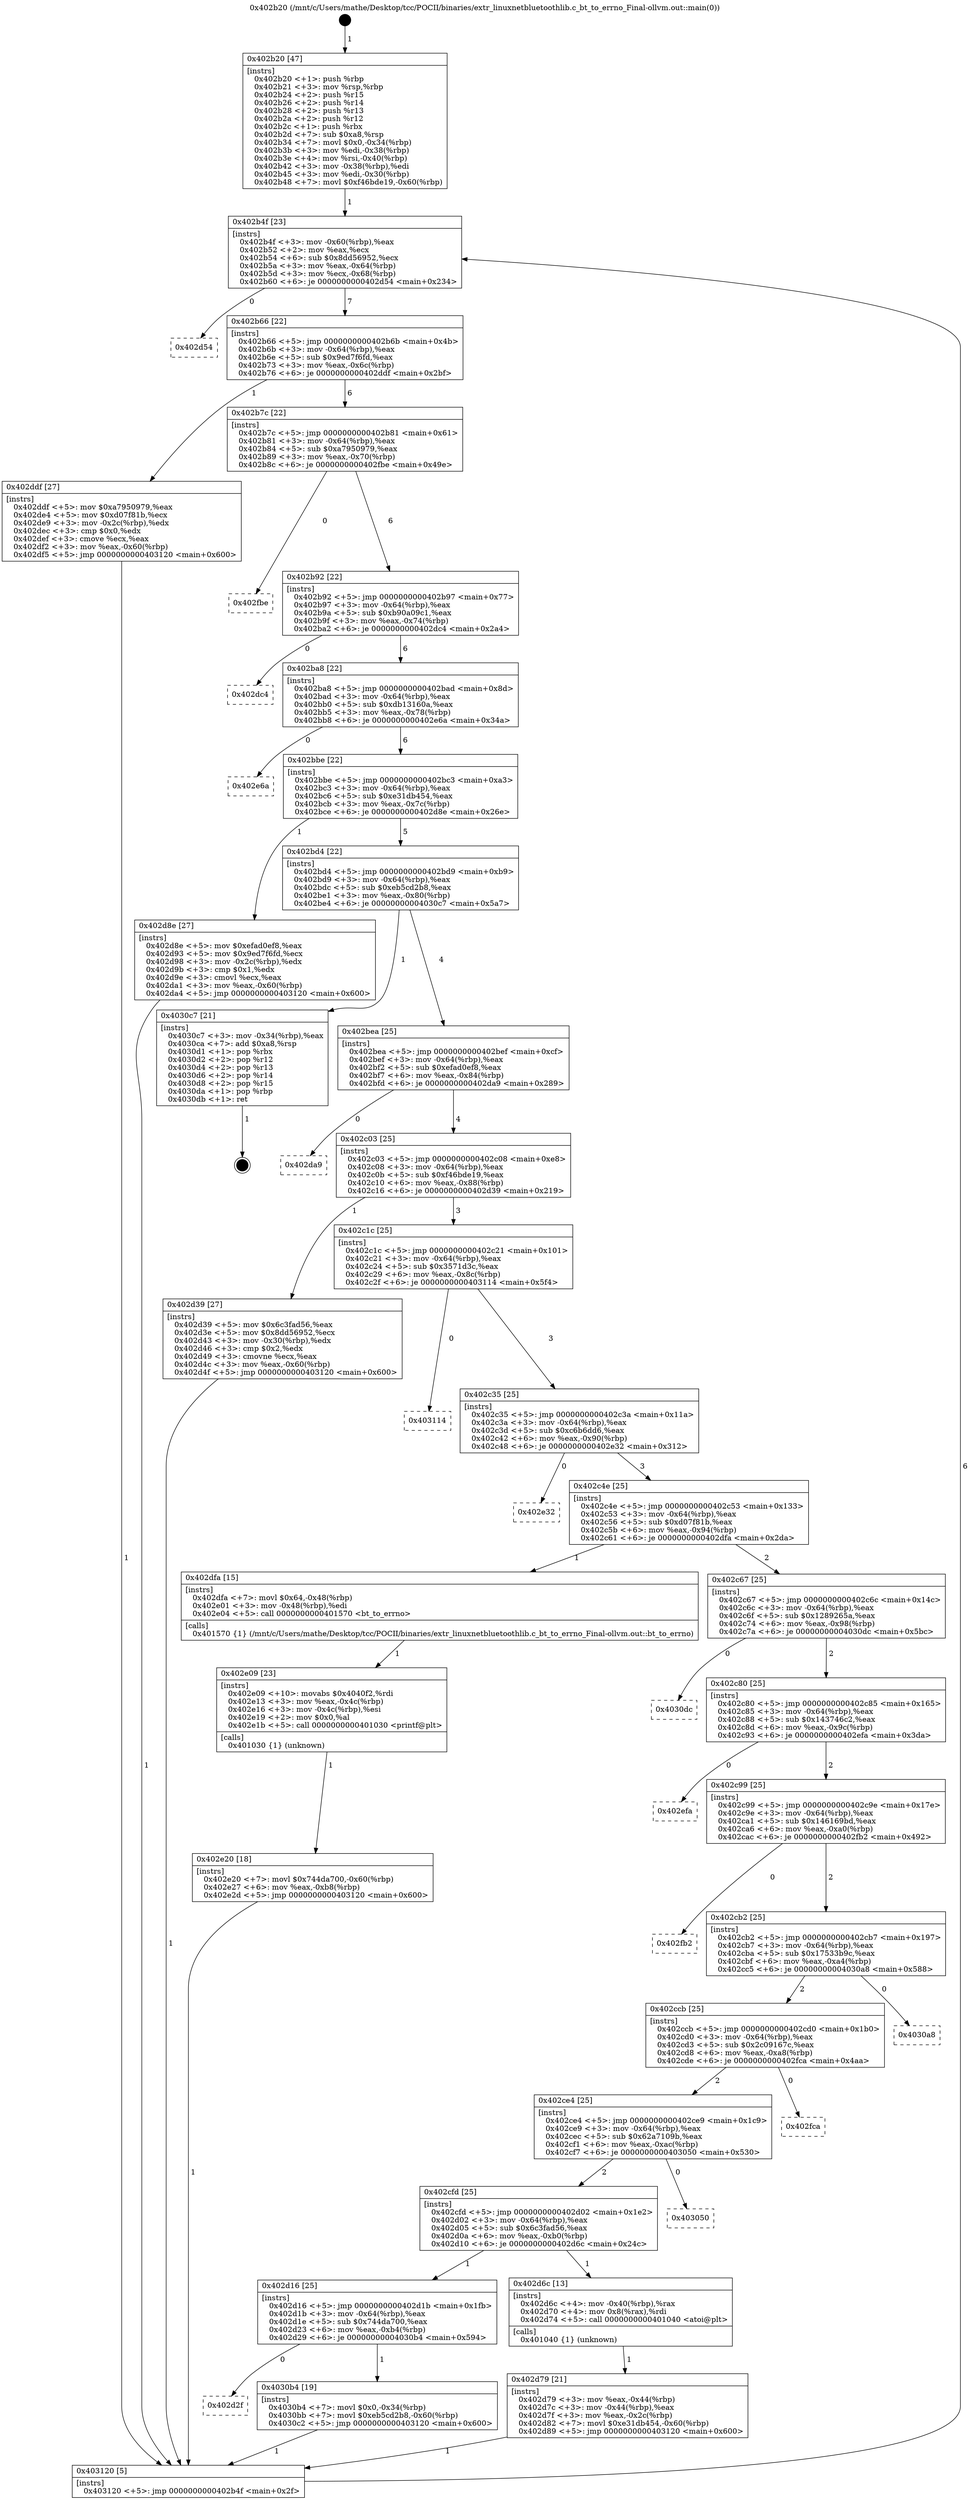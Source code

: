 digraph "0x402b20" {
  label = "0x402b20 (/mnt/c/Users/mathe/Desktop/tcc/POCII/binaries/extr_linuxnetbluetoothlib.c_bt_to_errno_Final-ollvm.out::main(0))"
  labelloc = "t"
  node[shape=record]

  Entry [label="",width=0.3,height=0.3,shape=circle,fillcolor=black,style=filled]
  "0x402b4f" [label="{
     0x402b4f [23]\l
     | [instrs]\l
     &nbsp;&nbsp;0x402b4f \<+3\>: mov -0x60(%rbp),%eax\l
     &nbsp;&nbsp;0x402b52 \<+2\>: mov %eax,%ecx\l
     &nbsp;&nbsp;0x402b54 \<+6\>: sub $0x8dd56952,%ecx\l
     &nbsp;&nbsp;0x402b5a \<+3\>: mov %eax,-0x64(%rbp)\l
     &nbsp;&nbsp;0x402b5d \<+3\>: mov %ecx,-0x68(%rbp)\l
     &nbsp;&nbsp;0x402b60 \<+6\>: je 0000000000402d54 \<main+0x234\>\l
  }"]
  "0x402d54" [label="{
     0x402d54\l
  }", style=dashed]
  "0x402b66" [label="{
     0x402b66 [22]\l
     | [instrs]\l
     &nbsp;&nbsp;0x402b66 \<+5\>: jmp 0000000000402b6b \<main+0x4b\>\l
     &nbsp;&nbsp;0x402b6b \<+3\>: mov -0x64(%rbp),%eax\l
     &nbsp;&nbsp;0x402b6e \<+5\>: sub $0x9ed7f6fd,%eax\l
     &nbsp;&nbsp;0x402b73 \<+3\>: mov %eax,-0x6c(%rbp)\l
     &nbsp;&nbsp;0x402b76 \<+6\>: je 0000000000402ddf \<main+0x2bf\>\l
  }"]
  Exit [label="",width=0.3,height=0.3,shape=circle,fillcolor=black,style=filled,peripheries=2]
  "0x402ddf" [label="{
     0x402ddf [27]\l
     | [instrs]\l
     &nbsp;&nbsp;0x402ddf \<+5\>: mov $0xa7950979,%eax\l
     &nbsp;&nbsp;0x402de4 \<+5\>: mov $0xd07f81b,%ecx\l
     &nbsp;&nbsp;0x402de9 \<+3\>: mov -0x2c(%rbp),%edx\l
     &nbsp;&nbsp;0x402dec \<+3\>: cmp $0x0,%edx\l
     &nbsp;&nbsp;0x402def \<+3\>: cmove %ecx,%eax\l
     &nbsp;&nbsp;0x402df2 \<+3\>: mov %eax,-0x60(%rbp)\l
     &nbsp;&nbsp;0x402df5 \<+5\>: jmp 0000000000403120 \<main+0x600\>\l
  }"]
  "0x402b7c" [label="{
     0x402b7c [22]\l
     | [instrs]\l
     &nbsp;&nbsp;0x402b7c \<+5\>: jmp 0000000000402b81 \<main+0x61\>\l
     &nbsp;&nbsp;0x402b81 \<+3\>: mov -0x64(%rbp),%eax\l
     &nbsp;&nbsp;0x402b84 \<+5\>: sub $0xa7950979,%eax\l
     &nbsp;&nbsp;0x402b89 \<+3\>: mov %eax,-0x70(%rbp)\l
     &nbsp;&nbsp;0x402b8c \<+6\>: je 0000000000402fbe \<main+0x49e\>\l
  }"]
  "0x402d2f" [label="{
     0x402d2f\l
  }", style=dashed]
  "0x402fbe" [label="{
     0x402fbe\l
  }", style=dashed]
  "0x402b92" [label="{
     0x402b92 [22]\l
     | [instrs]\l
     &nbsp;&nbsp;0x402b92 \<+5\>: jmp 0000000000402b97 \<main+0x77\>\l
     &nbsp;&nbsp;0x402b97 \<+3\>: mov -0x64(%rbp),%eax\l
     &nbsp;&nbsp;0x402b9a \<+5\>: sub $0xb90a09c1,%eax\l
     &nbsp;&nbsp;0x402b9f \<+3\>: mov %eax,-0x74(%rbp)\l
     &nbsp;&nbsp;0x402ba2 \<+6\>: je 0000000000402dc4 \<main+0x2a4\>\l
  }"]
  "0x4030b4" [label="{
     0x4030b4 [19]\l
     | [instrs]\l
     &nbsp;&nbsp;0x4030b4 \<+7\>: movl $0x0,-0x34(%rbp)\l
     &nbsp;&nbsp;0x4030bb \<+7\>: movl $0xeb5cd2b8,-0x60(%rbp)\l
     &nbsp;&nbsp;0x4030c2 \<+5\>: jmp 0000000000403120 \<main+0x600\>\l
  }"]
  "0x402dc4" [label="{
     0x402dc4\l
  }", style=dashed]
  "0x402ba8" [label="{
     0x402ba8 [22]\l
     | [instrs]\l
     &nbsp;&nbsp;0x402ba8 \<+5\>: jmp 0000000000402bad \<main+0x8d\>\l
     &nbsp;&nbsp;0x402bad \<+3\>: mov -0x64(%rbp),%eax\l
     &nbsp;&nbsp;0x402bb0 \<+5\>: sub $0xdb13160a,%eax\l
     &nbsp;&nbsp;0x402bb5 \<+3\>: mov %eax,-0x78(%rbp)\l
     &nbsp;&nbsp;0x402bb8 \<+6\>: je 0000000000402e6a \<main+0x34a\>\l
  }"]
  "0x402e20" [label="{
     0x402e20 [18]\l
     | [instrs]\l
     &nbsp;&nbsp;0x402e20 \<+7\>: movl $0x744da700,-0x60(%rbp)\l
     &nbsp;&nbsp;0x402e27 \<+6\>: mov %eax,-0xb8(%rbp)\l
     &nbsp;&nbsp;0x402e2d \<+5\>: jmp 0000000000403120 \<main+0x600\>\l
  }"]
  "0x402e6a" [label="{
     0x402e6a\l
  }", style=dashed]
  "0x402bbe" [label="{
     0x402bbe [22]\l
     | [instrs]\l
     &nbsp;&nbsp;0x402bbe \<+5\>: jmp 0000000000402bc3 \<main+0xa3\>\l
     &nbsp;&nbsp;0x402bc3 \<+3\>: mov -0x64(%rbp),%eax\l
     &nbsp;&nbsp;0x402bc6 \<+5\>: sub $0xe31db454,%eax\l
     &nbsp;&nbsp;0x402bcb \<+3\>: mov %eax,-0x7c(%rbp)\l
     &nbsp;&nbsp;0x402bce \<+6\>: je 0000000000402d8e \<main+0x26e\>\l
  }"]
  "0x402e09" [label="{
     0x402e09 [23]\l
     | [instrs]\l
     &nbsp;&nbsp;0x402e09 \<+10\>: movabs $0x4040f2,%rdi\l
     &nbsp;&nbsp;0x402e13 \<+3\>: mov %eax,-0x4c(%rbp)\l
     &nbsp;&nbsp;0x402e16 \<+3\>: mov -0x4c(%rbp),%esi\l
     &nbsp;&nbsp;0x402e19 \<+2\>: mov $0x0,%al\l
     &nbsp;&nbsp;0x402e1b \<+5\>: call 0000000000401030 \<printf@plt\>\l
     | [calls]\l
     &nbsp;&nbsp;0x401030 \{1\} (unknown)\l
  }"]
  "0x402d8e" [label="{
     0x402d8e [27]\l
     | [instrs]\l
     &nbsp;&nbsp;0x402d8e \<+5\>: mov $0xefad0ef8,%eax\l
     &nbsp;&nbsp;0x402d93 \<+5\>: mov $0x9ed7f6fd,%ecx\l
     &nbsp;&nbsp;0x402d98 \<+3\>: mov -0x2c(%rbp),%edx\l
     &nbsp;&nbsp;0x402d9b \<+3\>: cmp $0x1,%edx\l
     &nbsp;&nbsp;0x402d9e \<+3\>: cmovl %ecx,%eax\l
     &nbsp;&nbsp;0x402da1 \<+3\>: mov %eax,-0x60(%rbp)\l
     &nbsp;&nbsp;0x402da4 \<+5\>: jmp 0000000000403120 \<main+0x600\>\l
  }"]
  "0x402bd4" [label="{
     0x402bd4 [22]\l
     | [instrs]\l
     &nbsp;&nbsp;0x402bd4 \<+5\>: jmp 0000000000402bd9 \<main+0xb9\>\l
     &nbsp;&nbsp;0x402bd9 \<+3\>: mov -0x64(%rbp),%eax\l
     &nbsp;&nbsp;0x402bdc \<+5\>: sub $0xeb5cd2b8,%eax\l
     &nbsp;&nbsp;0x402be1 \<+3\>: mov %eax,-0x80(%rbp)\l
     &nbsp;&nbsp;0x402be4 \<+6\>: je 00000000004030c7 \<main+0x5a7\>\l
  }"]
  "0x402d79" [label="{
     0x402d79 [21]\l
     | [instrs]\l
     &nbsp;&nbsp;0x402d79 \<+3\>: mov %eax,-0x44(%rbp)\l
     &nbsp;&nbsp;0x402d7c \<+3\>: mov -0x44(%rbp),%eax\l
     &nbsp;&nbsp;0x402d7f \<+3\>: mov %eax,-0x2c(%rbp)\l
     &nbsp;&nbsp;0x402d82 \<+7\>: movl $0xe31db454,-0x60(%rbp)\l
     &nbsp;&nbsp;0x402d89 \<+5\>: jmp 0000000000403120 \<main+0x600\>\l
  }"]
  "0x4030c7" [label="{
     0x4030c7 [21]\l
     | [instrs]\l
     &nbsp;&nbsp;0x4030c7 \<+3\>: mov -0x34(%rbp),%eax\l
     &nbsp;&nbsp;0x4030ca \<+7\>: add $0xa8,%rsp\l
     &nbsp;&nbsp;0x4030d1 \<+1\>: pop %rbx\l
     &nbsp;&nbsp;0x4030d2 \<+2\>: pop %r12\l
     &nbsp;&nbsp;0x4030d4 \<+2\>: pop %r13\l
     &nbsp;&nbsp;0x4030d6 \<+2\>: pop %r14\l
     &nbsp;&nbsp;0x4030d8 \<+2\>: pop %r15\l
     &nbsp;&nbsp;0x4030da \<+1\>: pop %rbp\l
     &nbsp;&nbsp;0x4030db \<+1\>: ret\l
  }"]
  "0x402bea" [label="{
     0x402bea [25]\l
     | [instrs]\l
     &nbsp;&nbsp;0x402bea \<+5\>: jmp 0000000000402bef \<main+0xcf\>\l
     &nbsp;&nbsp;0x402bef \<+3\>: mov -0x64(%rbp),%eax\l
     &nbsp;&nbsp;0x402bf2 \<+5\>: sub $0xefad0ef8,%eax\l
     &nbsp;&nbsp;0x402bf7 \<+6\>: mov %eax,-0x84(%rbp)\l
     &nbsp;&nbsp;0x402bfd \<+6\>: je 0000000000402da9 \<main+0x289\>\l
  }"]
  "0x402d16" [label="{
     0x402d16 [25]\l
     | [instrs]\l
     &nbsp;&nbsp;0x402d16 \<+5\>: jmp 0000000000402d1b \<main+0x1fb\>\l
     &nbsp;&nbsp;0x402d1b \<+3\>: mov -0x64(%rbp),%eax\l
     &nbsp;&nbsp;0x402d1e \<+5\>: sub $0x744da700,%eax\l
     &nbsp;&nbsp;0x402d23 \<+6\>: mov %eax,-0xb4(%rbp)\l
     &nbsp;&nbsp;0x402d29 \<+6\>: je 00000000004030b4 \<main+0x594\>\l
  }"]
  "0x402da9" [label="{
     0x402da9\l
  }", style=dashed]
  "0x402c03" [label="{
     0x402c03 [25]\l
     | [instrs]\l
     &nbsp;&nbsp;0x402c03 \<+5\>: jmp 0000000000402c08 \<main+0xe8\>\l
     &nbsp;&nbsp;0x402c08 \<+3\>: mov -0x64(%rbp),%eax\l
     &nbsp;&nbsp;0x402c0b \<+5\>: sub $0xf46bde19,%eax\l
     &nbsp;&nbsp;0x402c10 \<+6\>: mov %eax,-0x88(%rbp)\l
     &nbsp;&nbsp;0x402c16 \<+6\>: je 0000000000402d39 \<main+0x219\>\l
  }"]
  "0x402d6c" [label="{
     0x402d6c [13]\l
     | [instrs]\l
     &nbsp;&nbsp;0x402d6c \<+4\>: mov -0x40(%rbp),%rax\l
     &nbsp;&nbsp;0x402d70 \<+4\>: mov 0x8(%rax),%rdi\l
     &nbsp;&nbsp;0x402d74 \<+5\>: call 0000000000401040 \<atoi@plt\>\l
     | [calls]\l
     &nbsp;&nbsp;0x401040 \{1\} (unknown)\l
  }"]
  "0x402d39" [label="{
     0x402d39 [27]\l
     | [instrs]\l
     &nbsp;&nbsp;0x402d39 \<+5\>: mov $0x6c3fad56,%eax\l
     &nbsp;&nbsp;0x402d3e \<+5\>: mov $0x8dd56952,%ecx\l
     &nbsp;&nbsp;0x402d43 \<+3\>: mov -0x30(%rbp),%edx\l
     &nbsp;&nbsp;0x402d46 \<+3\>: cmp $0x2,%edx\l
     &nbsp;&nbsp;0x402d49 \<+3\>: cmovne %ecx,%eax\l
     &nbsp;&nbsp;0x402d4c \<+3\>: mov %eax,-0x60(%rbp)\l
     &nbsp;&nbsp;0x402d4f \<+5\>: jmp 0000000000403120 \<main+0x600\>\l
  }"]
  "0x402c1c" [label="{
     0x402c1c [25]\l
     | [instrs]\l
     &nbsp;&nbsp;0x402c1c \<+5\>: jmp 0000000000402c21 \<main+0x101\>\l
     &nbsp;&nbsp;0x402c21 \<+3\>: mov -0x64(%rbp),%eax\l
     &nbsp;&nbsp;0x402c24 \<+5\>: sub $0x3571d3c,%eax\l
     &nbsp;&nbsp;0x402c29 \<+6\>: mov %eax,-0x8c(%rbp)\l
     &nbsp;&nbsp;0x402c2f \<+6\>: je 0000000000403114 \<main+0x5f4\>\l
  }"]
  "0x403120" [label="{
     0x403120 [5]\l
     | [instrs]\l
     &nbsp;&nbsp;0x403120 \<+5\>: jmp 0000000000402b4f \<main+0x2f\>\l
  }"]
  "0x402b20" [label="{
     0x402b20 [47]\l
     | [instrs]\l
     &nbsp;&nbsp;0x402b20 \<+1\>: push %rbp\l
     &nbsp;&nbsp;0x402b21 \<+3\>: mov %rsp,%rbp\l
     &nbsp;&nbsp;0x402b24 \<+2\>: push %r15\l
     &nbsp;&nbsp;0x402b26 \<+2\>: push %r14\l
     &nbsp;&nbsp;0x402b28 \<+2\>: push %r13\l
     &nbsp;&nbsp;0x402b2a \<+2\>: push %r12\l
     &nbsp;&nbsp;0x402b2c \<+1\>: push %rbx\l
     &nbsp;&nbsp;0x402b2d \<+7\>: sub $0xa8,%rsp\l
     &nbsp;&nbsp;0x402b34 \<+7\>: movl $0x0,-0x34(%rbp)\l
     &nbsp;&nbsp;0x402b3b \<+3\>: mov %edi,-0x38(%rbp)\l
     &nbsp;&nbsp;0x402b3e \<+4\>: mov %rsi,-0x40(%rbp)\l
     &nbsp;&nbsp;0x402b42 \<+3\>: mov -0x38(%rbp),%edi\l
     &nbsp;&nbsp;0x402b45 \<+3\>: mov %edi,-0x30(%rbp)\l
     &nbsp;&nbsp;0x402b48 \<+7\>: movl $0xf46bde19,-0x60(%rbp)\l
  }"]
  "0x402cfd" [label="{
     0x402cfd [25]\l
     | [instrs]\l
     &nbsp;&nbsp;0x402cfd \<+5\>: jmp 0000000000402d02 \<main+0x1e2\>\l
     &nbsp;&nbsp;0x402d02 \<+3\>: mov -0x64(%rbp),%eax\l
     &nbsp;&nbsp;0x402d05 \<+5\>: sub $0x6c3fad56,%eax\l
     &nbsp;&nbsp;0x402d0a \<+6\>: mov %eax,-0xb0(%rbp)\l
     &nbsp;&nbsp;0x402d10 \<+6\>: je 0000000000402d6c \<main+0x24c\>\l
  }"]
  "0x403114" [label="{
     0x403114\l
  }", style=dashed]
  "0x402c35" [label="{
     0x402c35 [25]\l
     | [instrs]\l
     &nbsp;&nbsp;0x402c35 \<+5\>: jmp 0000000000402c3a \<main+0x11a\>\l
     &nbsp;&nbsp;0x402c3a \<+3\>: mov -0x64(%rbp),%eax\l
     &nbsp;&nbsp;0x402c3d \<+5\>: sub $0xc6b6dd6,%eax\l
     &nbsp;&nbsp;0x402c42 \<+6\>: mov %eax,-0x90(%rbp)\l
     &nbsp;&nbsp;0x402c48 \<+6\>: je 0000000000402e32 \<main+0x312\>\l
  }"]
  "0x403050" [label="{
     0x403050\l
  }", style=dashed]
  "0x402e32" [label="{
     0x402e32\l
  }", style=dashed]
  "0x402c4e" [label="{
     0x402c4e [25]\l
     | [instrs]\l
     &nbsp;&nbsp;0x402c4e \<+5\>: jmp 0000000000402c53 \<main+0x133\>\l
     &nbsp;&nbsp;0x402c53 \<+3\>: mov -0x64(%rbp),%eax\l
     &nbsp;&nbsp;0x402c56 \<+5\>: sub $0xd07f81b,%eax\l
     &nbsp;&nbsp;0x402c5b \<+6\>: mov %eax,-0x94(%rbp)\l
     &nbsp;&nbsp;0x402c61 \<+6\>: je 0000000000402dfa \<main+0x2da\>\l
  }"]
  "0x402ce4" [label="{
     0x402ce4 [25]\l
     | [instrs]\l
     &nbsp;&nbsp;0x402ce4 \<+5\>: jmp 0000000000402ce9 \<main+0x1c9\>\l
     &nbsp;&nbsp;0x402ce9 \<+3\>: mov -0x64(%rbp),%eax\l
     &nbsp;&nbsp;0x402cec \<+5\>: sub $0x62a7109b,%eax\l
     &nbsp;&nbsp;0x402cf1 \<+6\>: mov %eax,-0xac(%rbp)\l
     &nbsp;&nbsp;0x402cf7 \<+6\>: je 0000000000403050 \<main+0x530\>\l
  }"]
  "0x402dfa" [label="{
     0x402dfa [15]\l
     | [instrs]\l
     &nbsp;&nbsp;0x402dfa \<+7\>: movl $0x64,-0x48(%rbp)\l
     &nbsp;&nbsp;0x402e01 \<+3\>: mov -0x48(%rbp),%edi\l
     &nbsp;&nbsp;0x402e04 \<+5\>: call 0000000000401570 \<bt_to_errno\>\l
     | [calls]\l
     &nbsp;&nbsp;0x401570 \{1\} (/mnt/c/Users/mathe/Desktop/tcc/POCII/binaries/extr_linuxnetbluetoothlib.c_bt_to_errno_Final-ollvm.out::bt_to_errno)\l
  }"]
  "0x402c67" [label="{
     0x402c67 [25]\l
     | [instrs]\l
     &nbsp;&nbsp;0x402c67 \<+5\>: jmp 0000000000402c6c \<main+0x14c\>\l
     &nbsp;&nbsp;0x402c6c \<+3\>: mov -0x64(%rbp),%eax\l
     &nbsp;&nbsp;0x402c6f \<+5\>: sub $0x1289265a,%eax\l
     &nbsp;&nbsp;0x402c74 \<+6\>: mov %eax,-0x98(%rbp)\l
     &nbsp;&nbsp;0x402c7a \<+6\>: je 00000000004030dc \<main+0x5bc\>\l
  }"]
  "0x402fca" [label="{
     0x402fca\l
  }", style=dashed]
  "0x4030dc" [label="{
     0x4030dc\l
  }", style=dashed]
  "0x402c80" [label="{
     0x402c80 [25]\l
     | [instrs]\l
     &nbsp;&nbsp;0x402c80 \<+5\>: jmp 0000000000402c85 \<main+0x165\>\l
     &nbsp;&nbsp;0x402c85 \<+3\>: mov -0x64(%rbp),%eax\l
     &nbsp;&nbsp;0x402c88 \<+5\>: sub $0x143746c2,%eax\l
     &nbsp;&nbsp;0x402c8d \<+6\>: mov %eax,-0x9c(%rbp)\l
     &nbsp;&nbsp;0x402c93 \<+6\>: je 0000000000402efa \<main+0x3da\>\l
  }"]
  "0x402ccb" [label="{
     0x402ccb [25]\l
     | [instrs]\l
     &nbsp;&nbsp;0x402ccb \<+5\>: jmp 0000000000402cd0 \<main+0x1b0\>\l
     &nbsp;&nbsp;0x402cd0 \<+3\>: mov -0x64(%rbp),%eax\l
     &nbsp;&nbsp;0x402cd3 \<+5\>: sub $0x2c09167c,%eax\l
     &nbsp;&nbsp;0x402cd8 \<+6\>: mov %eax,-0xa8(%rbp)\l
     &nbsp;&nbsp;0x402cde \<+6\>: je 0000000000402fca \<main+0x4aa\>\l
  }"]
  "0x402efa" [label="{
     0x402efa\l
  }", style=dashed]
  "0x402c99" [label="{
     0x402c99 [25]\l
     | [instrs]\l
     &nbsp;&nbsp;0x402c99 \<+5\>: jmp 0000000000402c9e \<main+0x17e\>\l
     &nbsp;&nbsp;0x402c9e \<+3\>: mov -0x64(%rbp),%eax\l
     &nbsp;&nbsp;0x402ca1 \<+5\>: sub $0x146169bd,%eax\l
     &nbsp;&nbsp;0x402ca6 \<+6\>: mov %eax,-0xa0(%rbp)\l
     &nbsp;&nbsp;0x402cac \<+6\>: je 0000000000402fb2 \<main+0x492\>\l
  }"]
  "0x4030a8" [label="{
     0x4030a8\l
  }", style=dashed]
  "0x402fb2" [label="{
     0x402fb2\l
  }", style=dashed]
  "0x402cb2" [label="{
     0x402cb2 [25]\l
     | [instrs]\l
     &nbsp;&nbsp;0x402cb2 \<+5\>: jmp 0000000000402cb7 \<main+0x197\>\l
     &nbsp;&nbsp;0x402cb7 \<+3\>: mov -0x64(%rbp),%eax\l
     &nbsp;&nbsp;0x402cba \<+5\>: sub $0x17533b9c,%eax\l
     &nbsp;&nbsp;0x402cbf \<+6\>: mov %eax,-0xa4(%rbp)\l
     &nbsp;&nbsp;0x402cc5 \<+6\>: je 00000000004030a8 \<main+0x588\>\l
  }"]
  Entry -> "0x402b20" [label=" 1"]
  "0x402b4f" -> "0x402d54" [label=" 0"]
  "0x402b4f" -> "0x402b66" [label=" 7"]
  "0x4030c7" -> Exit [label=" 1"]
  "0x402b66" -> "0x402ddf" [label=" 1"]
  "0x402b66" -> "0x402b7c" [label=" 6"]
  "0x4030b4" -> "0x403120" [label=" 1"]
  "0x402b7c" -> "0x402fbe" [label=" 0"]
  "0x402b7c" -> "0x402b92" [label=" 6"]
  "0x402d16" -> "0x402d2f" [label=" 0"]
  "0x402b92" -> "0x402dc4" [label=" 0"]
  "0x402b92" -> "0x402ba8" [label=" 6"]
  "0x402d16" -> "0x4030b4" [label=" 1"]
  "0x402ba8" -> "0x402e6a" [label=" 0"]
  "0x402ba8" -> "0x402bbe" [label=" 6"]
  "0x402e20" -> "0x403120" [label=" 1"]
  "0x402bbe" -> "0x402d8e" [label=" 1"]
  "0x402bbe" -> "0x402bd4" [label=" 5"]
  "0x402e09" -> "0x402e20" [label=" 1"]
  "0x402bd4" -> "0x4030c7" [label=" 1"]
  "0x402bd4" -> "0x402bea" [label=" 4"]
  "0x402dfa" -> "0x402e09" [label=" 1"]
  "0x402bea" -> "0x402da9" [label=" 0"]
  "0x402bea" -> "0x402c03" [label=" 4"]
  "0x402ddf" -> "0x403120" [label=" 1"]
  "0x402c03" -> "0x402d39" [label=" 1"]
  "0x402c03" -> "0x402c1c" [label=" 3"]
  "0x402d39" -> "0x403120" [label=" 1"]
  "0x402b20" -> "0x402b4f" [label=" 1"]
  "0x403120" -> "0x402b4f" [label=" 6"]
  "0x402d8e" -> "0x403120" [label=" 1"]
  "0x402c1c" -> "0x403114" [label=" 0"]
  "0x402c1c" -> "0x402c35" [label=" 3"]
  "0x402d6c" -> "0x402d79" [label=" 1"]
  "0x402c35" -> "0x402e32" [label=" 0"]
  "0x402c35" -> "0x402c4e" [label=" 3"]
  "0x402cfd" -> "0x402d16" [label=" 1"]
  "0x402c4e" -> "0x402dfa" [label=" 1"]
  "0x402c4e" -> "0x402c67" [label=" 2"]
  "0x402d79" -> "0x403120" [label=" 1"]
  "0x402c67" -> "0x4030dc" [label=" 0"]
  "0x402c67" -> "0x402c80" [label=" 2"]
  "0x402ce4" -> "0x402cfd" [label=" 2"]
  "0x402c80" -> "0x402efa" [label=" 0"]
  "0x402c80" -> "0x402c99" [label=" 2"]
  "0x402cfd" -> "0x402d6c" [label=" 1"]
  "0x402c99" -> "0x402fb2" [label=" 0"]
  "0x402c99" -> "0x402cb2" [label=" 2"]
  "0x402ccb" -> "0x402ce4" [label=" 2"]
  "0x402cb2" -> "0x4030a8" [label=" 0"]
  "0x402cb2" -> "0x402ccb" [label=" 2"]
  "0x402ce4" -> "0x403050" [label=" 0"]
  "0x402ccb" -> "0x402fca" [label=" 0"]
}
